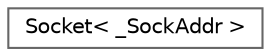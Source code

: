 digraph "Graphical Class Hierarchy"
{
 // LATEX_PDF_SIZE
  bgcolor="transparent";
  edge [fontname=Helvetica,fontsize=10,labelfontname=Helvetica,labelfontsize=10];
  node [fontname=Helvetica,fontsize=10,shape=box,height=0.2,width=0.4];
  rankdir="LR";
  Node0 [id="Node000000",label="Socket\< _SockAddr \>",height=0.2,width=0.4,color="grey40", fillcolor="white", style="filled",URL="$class_socket.html",tooltip="Socket class template."];
}
